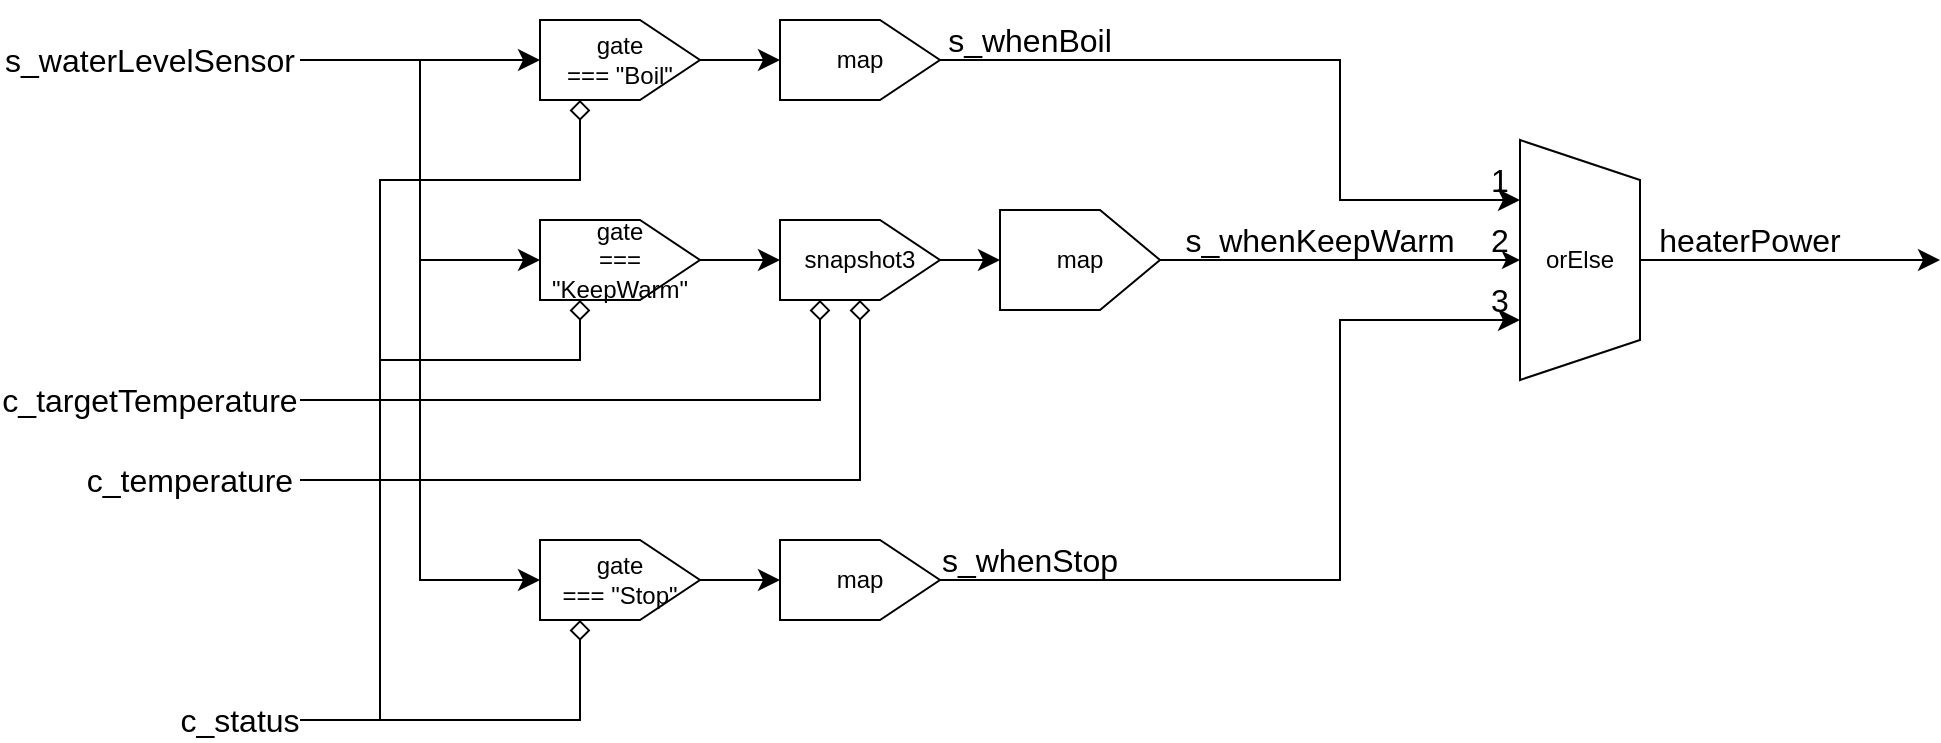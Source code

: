 <mxfile version="24.7.8">
  <diagram name="ページ1" id="isKcFVnTM-Tu-lXZOKU5">
    <mxGraphModel dx="1514" dy="1427" grid="1" gridSize="10" guides="1" tooltips="1" connect="1" arrows="1" fold="1" page="0" pageScale="1" pageWidth="827" pageHeight="1169" math="0" shadow="0">
      <root>
        <mxCell id="0" />
        <mxCell id="1" parent="0" />
        <mxCell id="53njO_6JeKhc32mmFhkr-6" style="edgeStyle=none;curved=1;rounded=0;orthogonalLoop=1;jettySize=auto;html=1;exitX=1;exitY=0.5;exitDx=0;exitDy=0;fontSize=12;startSize=8;endSize=8;" parent="1" source="53njO_6JeKhc32mmFhkr-1" target="53njO_6JeKhc32mmFhkr-5" edge="1">
          <mxGeometry relative="1" as="geometry" />
        </mxCell>
        <mxCell id="53njO_6JeKhc32mmFhkr-17" style="edgeStyle=none;curved=0;rounded=0;orthogonalLoop=1;jettySize=auto;html=1;exitX=1;exitY=0.5;exitDx=0;exitDy=0;entryX=0.5;entryY=0;entryDx=0;entryDy=0;fontSize=12;startSize=8;endSize=8;" parent="1" source="53njO_6JeKhc32mmFhkr-1" target="53njO_6JeKhc32mmFhkr-14" edge="1">
          <mxGeometry relative="1" as="geometry">
            <Array as="points">
              <mxPoint x="20" y="20" />
              <mxPoint x="20" y="120" />
            </Array>
          </mxGeometry>
        </mxCell>
        <mxCell id="oG8lvGIR9BSY4guZR5i7-7" style="edgeStyle=none;curved=0;rounded=0;orthogonalLoop=1;jettySize=auto;html=1;entryX=0.5;entryY=0;entryDx=0;entryDy=0;fontSize=12;startSize=8;endSize=8;" parent="1" source="53njO_6JeKhc32mmFhkr-1" target="oG8lvGIR9BSY4guZR5i7-5" edge="1">
          <mxGeometry relative="1" as="geometry">
            <Array as="points">
              <mxPoint x="20" y="20" />
              <mxPoint x="20" y="280" />
            </Array>
          </mxGeometry>
        </mxCell>
        <mxCell id="53njO_6JeKhc32mmFhkr-1" value="s_waterLevelSensor" style="text;html=1;align=center;verticalAlign=middle;whiteSpace=wrap;rounded=0;fontSize=16;" parent="1" vertex="1">
          <mxGeometry x="-190" y="10" width="150" height="20" as="geometry" />
        </mxCell>
        <mxCell id="oG8lvGIR9BSY4guZR5i7-13" style="edgeStyle=none;curved=0;rounded=0;orthogonalLoop=1;jettySize=auto;html=1;entryX=0;entryY=0.25;entryDx=0;entryDy=0;fontSize=12;startSize=8;endSize=8;endArrow=diamond;endFill=0;" parent="1" source="53njO_6JeKhc32mmFhkr-2" target="oG8lvGIR9BSY4guZR5i7-8" edge="1">
          <mxGeometry relative="1" as="geometry">
            <Array as="points">
              <mxPoint x="220" y="190" />
            </Array>
          </mxGeometry>
        </mxCell>
        <mxCell id="53njO_6JeKhc32mmFhkr-2" value="c_targetTemperature" style="text;html=1;align=center;verticalAlign=middle;whiteSpace=wrap;rounded=0;fontSize=16;" parent="1" vertex="1">
          <mxGeometry x="-190" y="180" width="150" height="20" as="geometry" />
        </mxCell>
        <mxCell id="53njO_6JeKhc32mmFhkr-7" style="edgeStyle=none;curved=0;rounded=0;orthogonalLoop=1;jettySize=auto;html=1;exitX=1;exitY=0.5;exitDx=0;exitDy=0;entryX=0;entryY=0.25;entryDx=0;entryDy=0;fontSize=12;startSize=8;endSize=8;endArrow=diamond;endFill=0;" parent="1" source="53njO_6JeKhc32mmFhkr-3" target="53njO_6JeKhc32mmFhkr-5" edge="1">
          <mxGeometry relative="1" as="geometry">
            <Array as="points">
              <mxPoint y="350" />
              <mxPoint y="80" />
              <mxPoint x="100" y="80" />
            </Array>
          </mxGeometry>
        </mxCell>
        <mxCell id="oG8lvGIR9BSY4guZR5i7-1" style="edgeStyle=none;curved=0;rounded=0;orthogonalLoop=1;jettySize=auto;html=1;entryX=0;entryY=0.25;entryDx=0;entryDy=0;fontSize=12;startSize=8;endSize=8;strokeColor=none;endArrow=diamond;endFill=0;" parent="1" source="53njO_6JeKhc32mmFhkr-3" target="53njO_6JeKhc32mmFhkr-14" edge="1">
          <mxGeometry relative="1" as="geometry">
            <Array as="points">
              <mxPoint x="140" y="160" />
            </Array>
          </mxGeometry>
        </mxCell>
        <mxCell id="oG8lvGIR9BSY4guZR5i7-4" style="edgeStyle=none;curved=0;rounded=0;orthogonalLoop=1;jettySize=auto;html=1;entryX=0;entryY=0.25;entryDx=0;entryDy=0;fontSize=12;startSize=8;endSize=8;endArrow=diamond;endFill=0;" parent="1" source="53njO_6JeKhc32mmFhkr-3" target="53njO_6JeKhc32mmFhkr-14" edge="1">
          <mxGeometry relative="1" as="geometry">
            <Array as="points">
              <mxPoint y="350" />
              <mxPoint y="170" />
              <mxPoint x="100" y="170" />
            </Array>
          </mxGeometry>
        </mxCell>
        <mxCell id="oG8lvGIR9BSY4guZR5i7-14" style="edgeStyle=none;curved=0;rounded=0;orthogonalLoop=1;jettySize=auto;html=1;entryX=0;entryY=0.25;entryDx=0;entryDy=0;fontSize=12;startSize=8;endSize=8;endArrow=diamond;endFill=0;" parent="1" source="53njO_6JeKhc32mmFhkr-3" target="oG8lvGIR9BSY4guZR5i7-5" edge="1">
          <mxGeometry relative="1" as="geometry">
            <Array as="points">
              <mxPoint x="100" y="350" />
            </Array>
          </mxGeometry>
        </mxCell>
        <mxCell id="53njO_6JeKhc32mmFhkr-3" value="c_status" style="text;html=1;align=center;verticalAlign=middle;whiteSpace=wrap;rounded=0;fontSize=16;" parent="1" vertex="1">
          <mxGeometry x="-100" y="340" width="60" height="20" as="geometry" />
        </mxCell>
        <mxCell id="oG8lvGIR9BSY4guZR5i7-15" style="edgeStyle=none;curved=0;rounded=0;orthogonalLoop=1;jettySize=auto;html=1;entryX=0;entryY=0.5;entryDx=0;entryDy=0;fontSize=12;startSize=8;endSize=8;endArrow=diamond;endFill=0;" parent="1" source="53njO_6JeKhc32mmFhkr-4" target="oG8lvGIR9BSY4guZR5i7-8" edge="1">
          <mxGeometry relative="1" as="geometry">
            <Array as="points">
              <mxPoint x="240" y="230" />
            </Array>
          </mxGeometry>
        </mxCell>
        <mxCell id="53njO_6JeKhc32mmFhkr-4" value="c_temperature" style="text;html=1;align=center;verticalAlign=middle;whiteSpace=wrap;rounded=0;fontSize=16;" parent="1" vertex="1">
          <mxGeometry x="-150" y="220" width="110" height="20" as="geometry" />
        </mxCell>
        <mxCell id="53njO_6JeKhc32mmFhkr-10" style="edgeStyle=none;curved=1;rounded=0;orthogonalLoop=1;jettySize=auto;html=1;fontSize=12;startSize=8;endSize=8;" parent="1" source="53njO_6JeKhc32mmFhkr-5" target="53njO_6JeKhc32mmFhkr-9" edge="1">
          <mxGeometry relative="1" as="geometry" />
        </mxCell>
        <mxCell id="53njO_6JeKhc32mmFhkr-5" value="gate&lt;div&gt;=== &quot;Boil&quot;&lt;/div&gt;" style="shape=offPageConnector;whiteSpace=wrap;html=1;direction=north;" parent="1" vertex="1">
          <mxGeometry x="80" width="80" height="40" as="geometry" />
        </mxCell>
        <mxCell id="53njO_6JeKhc32mmFhkr-13" style="edgeStyle=none;curved=0;rounded=0;orthogonalLoop=1;jettySize=auto;html=1;exitX=0.5;exitY=1;exitDx=0;exitDy=0;fontSize=12;startSize=8;endSize=8;entryX=0.25;entryY=1;entryDx=0;entryDy=0;" parent="1" source="53njO_6JeKhc32mmFhkr-9" target="oG8lvGIR9BSY4guZR5i7-24" edge="1">
          <mxGeometry relative="1" as="geometry">
            <mxPoint x="440" y="20" as="targetPoint" />
            <Array as="points">
              <mxPoint x="480" y="20" />
              <mxPoint x="480" y="90" />
            </Array>
          </mxGeometry>
        </mxCell>
        <mxCell id="53njO_6JeKhc32mmFhkr-9" value="map" style="shape=offPageConnector;whiteSpace=wrap;html=1;direction=north;" parent="1" vertex="1">
          <mxGeometry x="200" width="80" height="40" as="geometry" />
        </mxCell>
        <mxCell id="53njO_6JeKhc32mmFhkr-11" value="s_whenBoil" style="text;html=1;align=center;verticalAlign=middle;whiteSpace=wrap;rounded=0;fontSize=16;" parent="1" vertex="1">
          <mxGeometry x="280" width="90" height="20" as="geometry" />
        </mxCell>
        <mxCell id="53njO_6JeKhc32mmFhkr-12" style="edgeStyle=none;curved=1;rounded=0;orthogonalLoop=1;jettySize=auto;html=1;exitX=0.25;exitY=0;exitDx=0;exitDy=0;fontSize=12;startSize=8;endSize=8;" parent="1" source="53njO_6JeKhc32mmFhkr-11" target="53njO_6JeKhc32mmFhkr-11" edge="1">
          <mxGeometry relative="1" as="geometry" />
        </mxCell>
        <mxCell id="oG8lvGIR9BSY4guZR5i7-10" style="edgeStyle=none;curved=1;rounded=0;orthogonalLoop=1;jettySize=auto;html=1;exitX=0.5;exitY=1;exitDx=0;exitDy=0;entryX=0.5;entryY=0;entryDx=0;entryDy=0;fontSize=12;startSize=8;endSize=8;" parent="1" source="53njO_6JeKhc32mmFhkr-14" target="oG8lvGIR9BSY4guZR5i7-8" edge="1">
          <mxGeometry relative="1" as="geometry" />
        </mxCell>
        <mxCell id="53njO_6JeKhc32mmFhkr-14" value="gate&lt;div&gt;=== &quot;KeepWarm&quot;&lt;/div&gt;" style="shape=offPageConnector;whiteSpace=wrap;html=1;direction=north;" parent="1" vertex="1">
          <mxGeometry x="80" y="100" width="80" height="40" as="geometry" />
        </mxCell>
        <mxCell id="oG8lvGIR9BSY4guZR5i7-18" style="edgeStyle=none;curved=1;rounded=0;orthogonalLoop=1;jettySize=auto;html=1;fontSize=12;startSize=8;endSize=8;" parent="1" source="oG8lvGIR9BSY4guZR5i7-5" target="oG8lvGIR9BSY4guZR5i7-17" edge="1">
          <mxGeometry relative="1" as="geometry" />
        </mxCell>
        <mxCell id="oG8lvGIR9BSY4guZR5i7-5" value="gate&lt;div&gt;=== &quot;Stop&quot;&lt;/div&gt;" style="shape=offPageConnector;whiteSpace=wrap;html=1;direction=north;" parent="1" vertex="1">
          <mxGeometry x="80" y="260" width="80" height="40" as="geometry" />
        </mxCell>
        <mxCell id="oG8lvGIR9BSY4guZR5i7-29" style="edgeStyle=none;curved=1;rounded=0;orthogonalLoop=1;jettySize=auto;html=1;exitX=0.5;exitY=1;exitDx=0;exitDy=0;fontSize=12;startSize=8;endSize=8;entryX=0.5;entryY=0;entryDx=0;entryDy=0;" parent="1" source="oG8lvGIR9BSY4guZR5i7-8" target="Om_bFFswsQ-eBhEB8q4J-2" edge="1">
          <mxGeometry relative="1" as="geometry">
            <mxPoint x="440" y="120" as="targetPoint" />
          </mxGeometry>
        </mxCell>
        <mxCell id="oG8lvGIR9BSY4guZR5i7-8" value="snapshot3" style="shape=offPageConnector;whiteSpace=wrap;html=1;direction=north;" parent="1" vertex="1">
          <mxGeometry x="200" y="100" width="80" height="40" as="geometry" />
        </mxCell>
        <mxCell id="oG8lvGIR9BSY4guZR5i7-20" style="edgeStyle=none;curved=0;rounded=0;orthogonalLoop=1;jettySize=auto;html=1;fontSize=12;startSize=8;endSize=8;entryX=0.75;entryY=1;entryDx=0;entryDy=0;" parent="1" source="oG8lvGIR9BSY4guZR5i7-17" target="oG8lvGIR9BSY4guZR5i7-24" edge="1">
          <mxGeometry relative="1" as="geometry">
            <mxPoint x="440" y="280" as="targetPoint" />
            <Array as="points">
              <mxPoint x="480" y="280" />
              <mxPoint x="480" y="150" />
            </Array>
          </mxGeometry>
        </mxCell>
        <mxCell id="oG8lvGIR9BSY4guZR5i7-17" value="map" style="shape=offPageConnector;whiteSpace=wrap;html=1;direction=north;" parent="1" vertex="1">
          <mxGeometry x="200" y="260" width="80" height="40" as="geometry" />
        </mxCell>
        <mxCell id="oG8lvGIR9BSY4guZR5i7-19" value="s_whenStop" style="text;html=1;align=center;verticalAlign=middle;whiteSpace=wrap;rounded=0;fontSize=16;" parent="1" vertex="1">
          <mxGeometry x="280" y="260" width="90" height="20" as="geometry" />
        </mxCell>
        <mxCell id="oG8lvGIR9BSY4guZR5i7-11" value="s_whenKeepWarm" style="text;html=1;align=center;verticalAlign=middle;whiteSpace=wrap;rounded=0;fontSize=16;" parent="1" vertex="1">
          <mxGeometry x="400" y="100" width="140" height="20" as="geometry" />
        </mxCell>
        <mxCell id="oG8lvGIR9BSY4guZR5i7-25" style="edgeStyle=none;curved=1;rounded=0;orthogonalLoop=1;jettySize=auto;html=1;fontSize=12;startSize=8;endSize=8;" parent="1" source="oG8lvGIR9BSY4guZR5i7-24" edge="1">
          <mxGeometry relative="1" as="geometry">
            <mxPoint x="780" y="120" as="targetPoint" />
          </mxGeometry>
        </mxCell>
        <mxCell id="oG8lvGIR9BSY4guZR5i7-24" value="orElse" style="shape=trapezoid;perimeter=trapezoidPerimeter;whiteSpace=wrap;html=1;fixedSize=1;direction=south;" parent="1" vertex="1">
          <mxGeometry x="570" y="60" width="60" height="120" as="geometry" />
        </mxCell>
        <mxCell id="oG8lvGIR9BSY4guZR5i7-27" value="heaterPower" style="text;html=1;align=center;verticalAlign=middle;whiteSpace=wrap;rounded=0;fontSize=16;" parent="1" vertex="1">
          <mxGeometry x="640" y="100" width="90" height="20" as="geometry" />
        </mxCell>
        <mxCell id="oG8lvGIR9BSY4guZR5i7-30" value="1" style="text;html=1;align=center;verticalAlign=middle;whiteSpace=wrap;rounded=0;fontSize=16;" parent="1" vertex="1">
          <mxGeometry x="550" y="70" width="20" height="20" as="geometry" />
        </mxCell>
        <mxCell id="oG8lvGIR9BSY4guZR5i7-31" value="2" style="text;html=1;align=center;verticalAlign=middle;whiteSpace=wrap;rounded=0;fontSize=16;" parent="1" vertex="1">
          <mxGeometry x="550" y="100" width="20" height="20" as="geometry" />
        </mxCell>
        <mxCell id="oG8lvGIR9BSY4guZR5i7-32" value="3" style="text;html=1;align=center;verticalAlign=middle;whiteSpace=wrap;rounded=0;fontSize=16;" parent="1" vertex="1">
          <mxGeometry x="550" y="130" width="20" height="20" as="geometry" />
        </mxCell>
        <mxCell id="Om_bFFswsQ-eBhEB8q4J-5" style="edgeStyle=orthogonalEdgeStyle;rounded=0;orthogonalLoop=1;jettySize=auto;html=1;exitX=0.5;exitY=1;exitDx=0;exitDy=0;" parent="1" source="Om_bFFswsQ-eBhEB8q4J-2" target="oG8lvGIR9BSY4guZR5i7-24" edge="1">
          <mxGeometry relative="1" as="geometry" />
        </mxCell>
        <mxCell id="Om_bFFswsQ-eBhEB8q4J-2" value="map" style="shape=offPageConnector;whiteSpace=wrap;html=1;direction=north;" parent="1" vertex="1">
          <mxGeometry x="310" y="95" width="80" height="50" as="geometry" />
        </mxCell>
      </root>
    </mxGraphModel>
  </diagram>
</mxfile>
